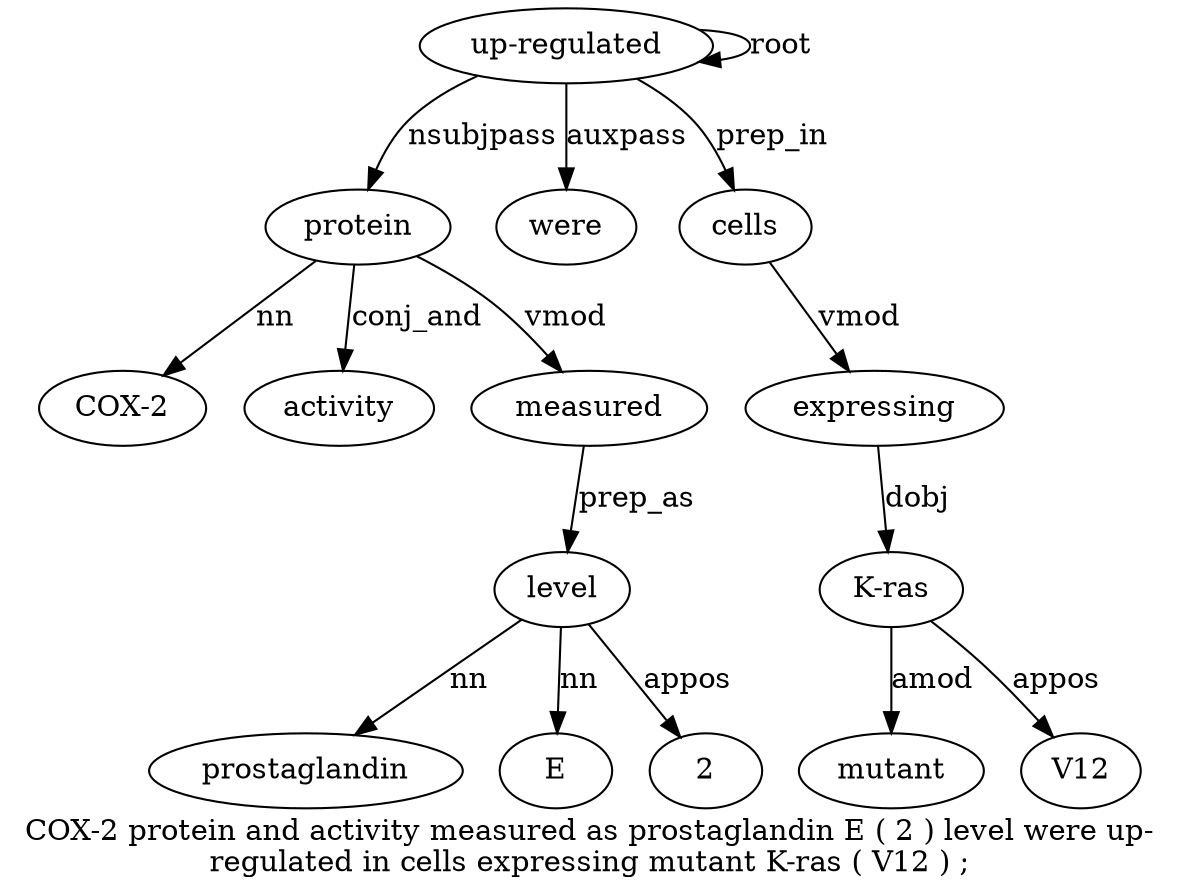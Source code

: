 digraph "COX-2 protein and activity measured as prostaglandin E ( 2 ) level were up-regulated in cells expressing mutant K-ras ( V12 ) ;" {
label="COX-2 protein and activity measured as prostaglandin E ( 2 ) level were up-
regulated in cells expressing mutant K-ras ( V12 ) ;";
protein2 [style=filled, fillcolor=white, label=protein];
"COX-21" [style=filled, fillcolor=white, label="COX-2"];
protein2 -> "COX-21"  [label=nn];
"up-regulated14" [style=filled, fillcolor=white, label="up-regulated"];
"up-regulated14" -> protein2  [label=nsubjpass];
activity4 [style=filled, fillcolor=white, label=activity];
protein2 -> activity4  [label=conj_and];
measured5 [style=filled, fillcolor=white, label=measured];
protein2 -> measured5  [label=vmod];
level12 [style=filled, fillcolor=white, label=level];
prostaglandin7 [style=filled, fillcolor=white, label=prostaglandin];
level12 -> prostaglandin7  [label=nn];
E8 [style=filled, fillcolor=white, label=E];
level12 -> E8  [label=nn];
210 [style=filled, fillcolor=white, label=2];
level12 -> 210  [label=appos];
measured5 -> level12  [label=prep_as];
were13 [style=filled, fillcolor=white, label=were];
"up-regulated14" -> were13  [label=auxpass];
"up-regulated14" -> "up-regulated14"  [label=root];
cells16 [style=filled, fillcolor=white, label=cells];
"up-regulated14" -> cells16  [label=prep_in];
expressing17 [style=filled, fillcolor=white, label=expressing];
cells16 -> expressing17  [label=vmod];
"K-ras19" [style=filled, fillcolor=white, label="K-ras"];
mutant18 [style=filled, fillcolor=white, label=mutant];
"K-ras19" -> mutant18  [label=amod];
expressing17 -> "K-ras19"  [label=dobj];
V12 [style=filled, fillcolor=white, label=V12];
"K-ras19" -> V12  [label=appos];
}
